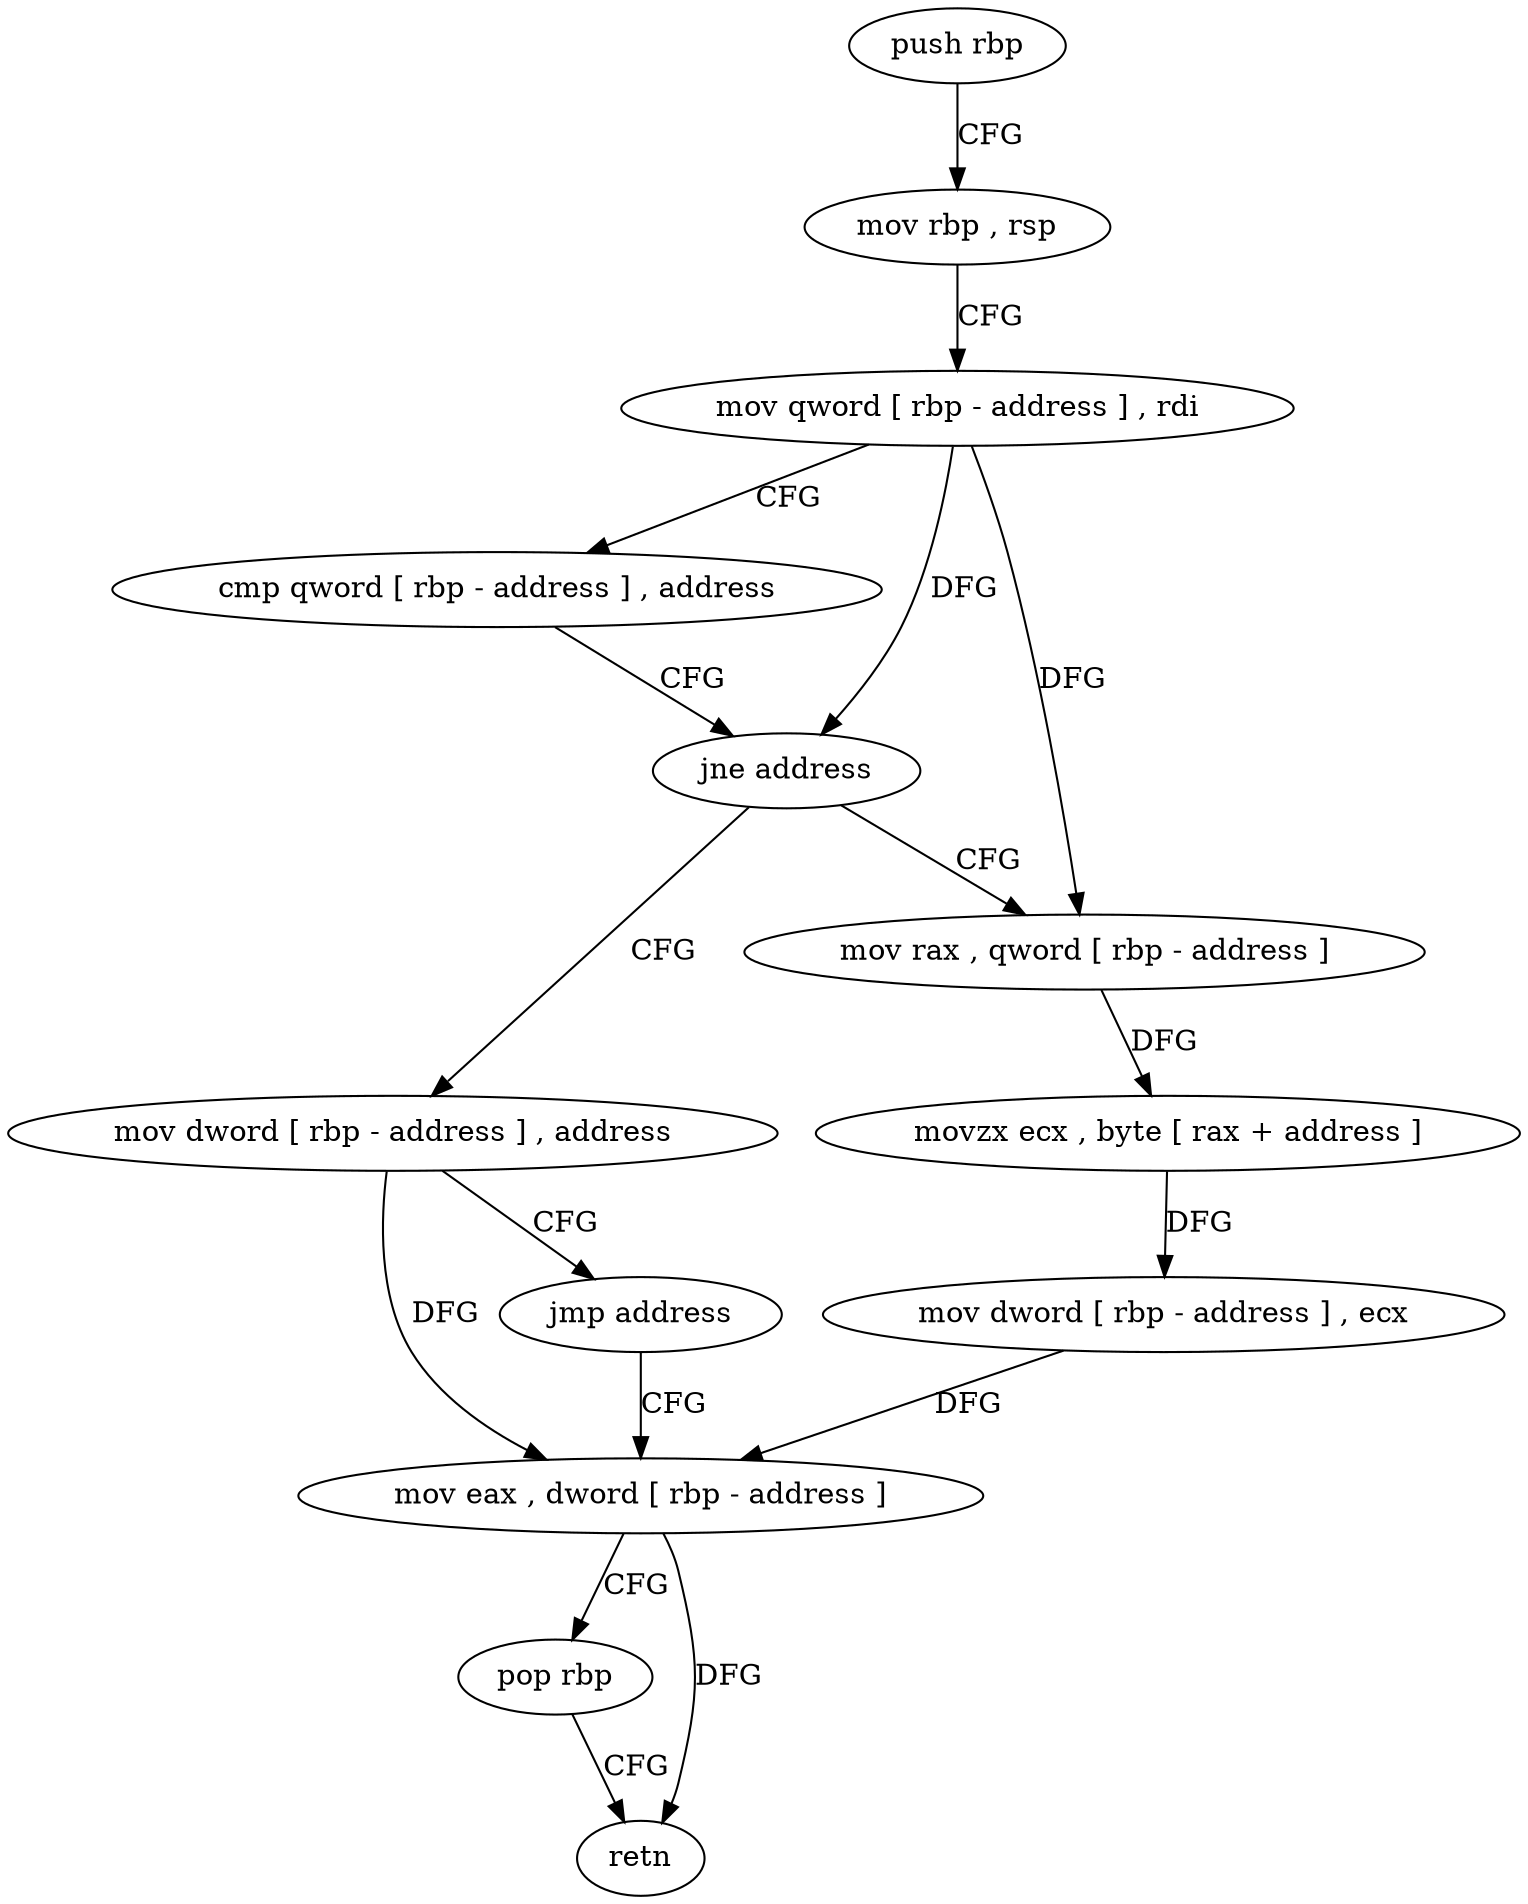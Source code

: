 digraph "func" {
"4403392" [label = "push rbp" ]
"4403393" [label = "mov rbp , rsp" ]
"4403396" [label = "mov qword [ rbp - address ] , rdi" ]
"4403400" [label = "cmp qword [ rbp - address ] , address" ]
"4403405" [label = "jne address" ]
"4403423" [label = "mov rax , qword [ rbp - address ]" ]
"4403411" [label = "mov dword [ rbp - address ] , address" ]
"4403427" [label = "movzx ecx , byte [ rax + address ]" ]
"4403431" [label = "mov dword [ rbp - address ] , ecx" ]
"4403434" [label = "mov eax , dword [ rbp - address ]" ]
"4403418" [label = "jmp address" ]
"4403437" [label = "pop rbp" ]
"4403438" [label = "retn" ]
"4403392" -> "4403393" [ label = "CFG" ]
"4403393" -> "4403396" [ label = "CFG" ]
"4403396" -> "4403400" [ label = "CFG" ]
"4403396" -> "4403405" [ label = "DFG" ]
"4403396" -> "4403423" [ label = "DFG" ]
"4403400" -> "4403405" [ label = "CFG" ]
"4403405" -> "4403423" [ label = "CFG" ]
"4403405" -> "4403411" [ label = "CFG" ]
"4403423" -> "4403427" [ label = "DFG" ]
"4403411" -> "4403418" [ label = "CFG" ]
"4403411" -> "4403434" [ label = "DFG" ]
"4403427" -> "4403431" [ label = "DFG" ]
"4403431" -> "4403434" [ label = "DFG" ]
"4403434" -> "4403437" [ label = "CFG" ]
"4403434" -> "4403438" [ label = "DFG" ]
"4403418" -> "4403434" [ label = "CFG" ]
"4403437" -> "4403438" [ label = "CFG" ]
}
